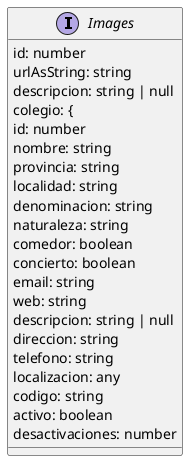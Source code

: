 @startuml

interface Images {
    id: number
    urlAsString: string
    descripcion: string | null
    colegio: {
        id: number
        nombre: string
        provincia: string
        localidad: string
        denominacion: string
        naturaleza: string
        comedor: boolean
        concierto: boolean
        email: string
        web: string
        descripcion: string | null
        direccion: string
        telefono: string
        localizacion: any
        codigo: string
        activo: boolean
        desactivaciones: number
    }
}

@enduml